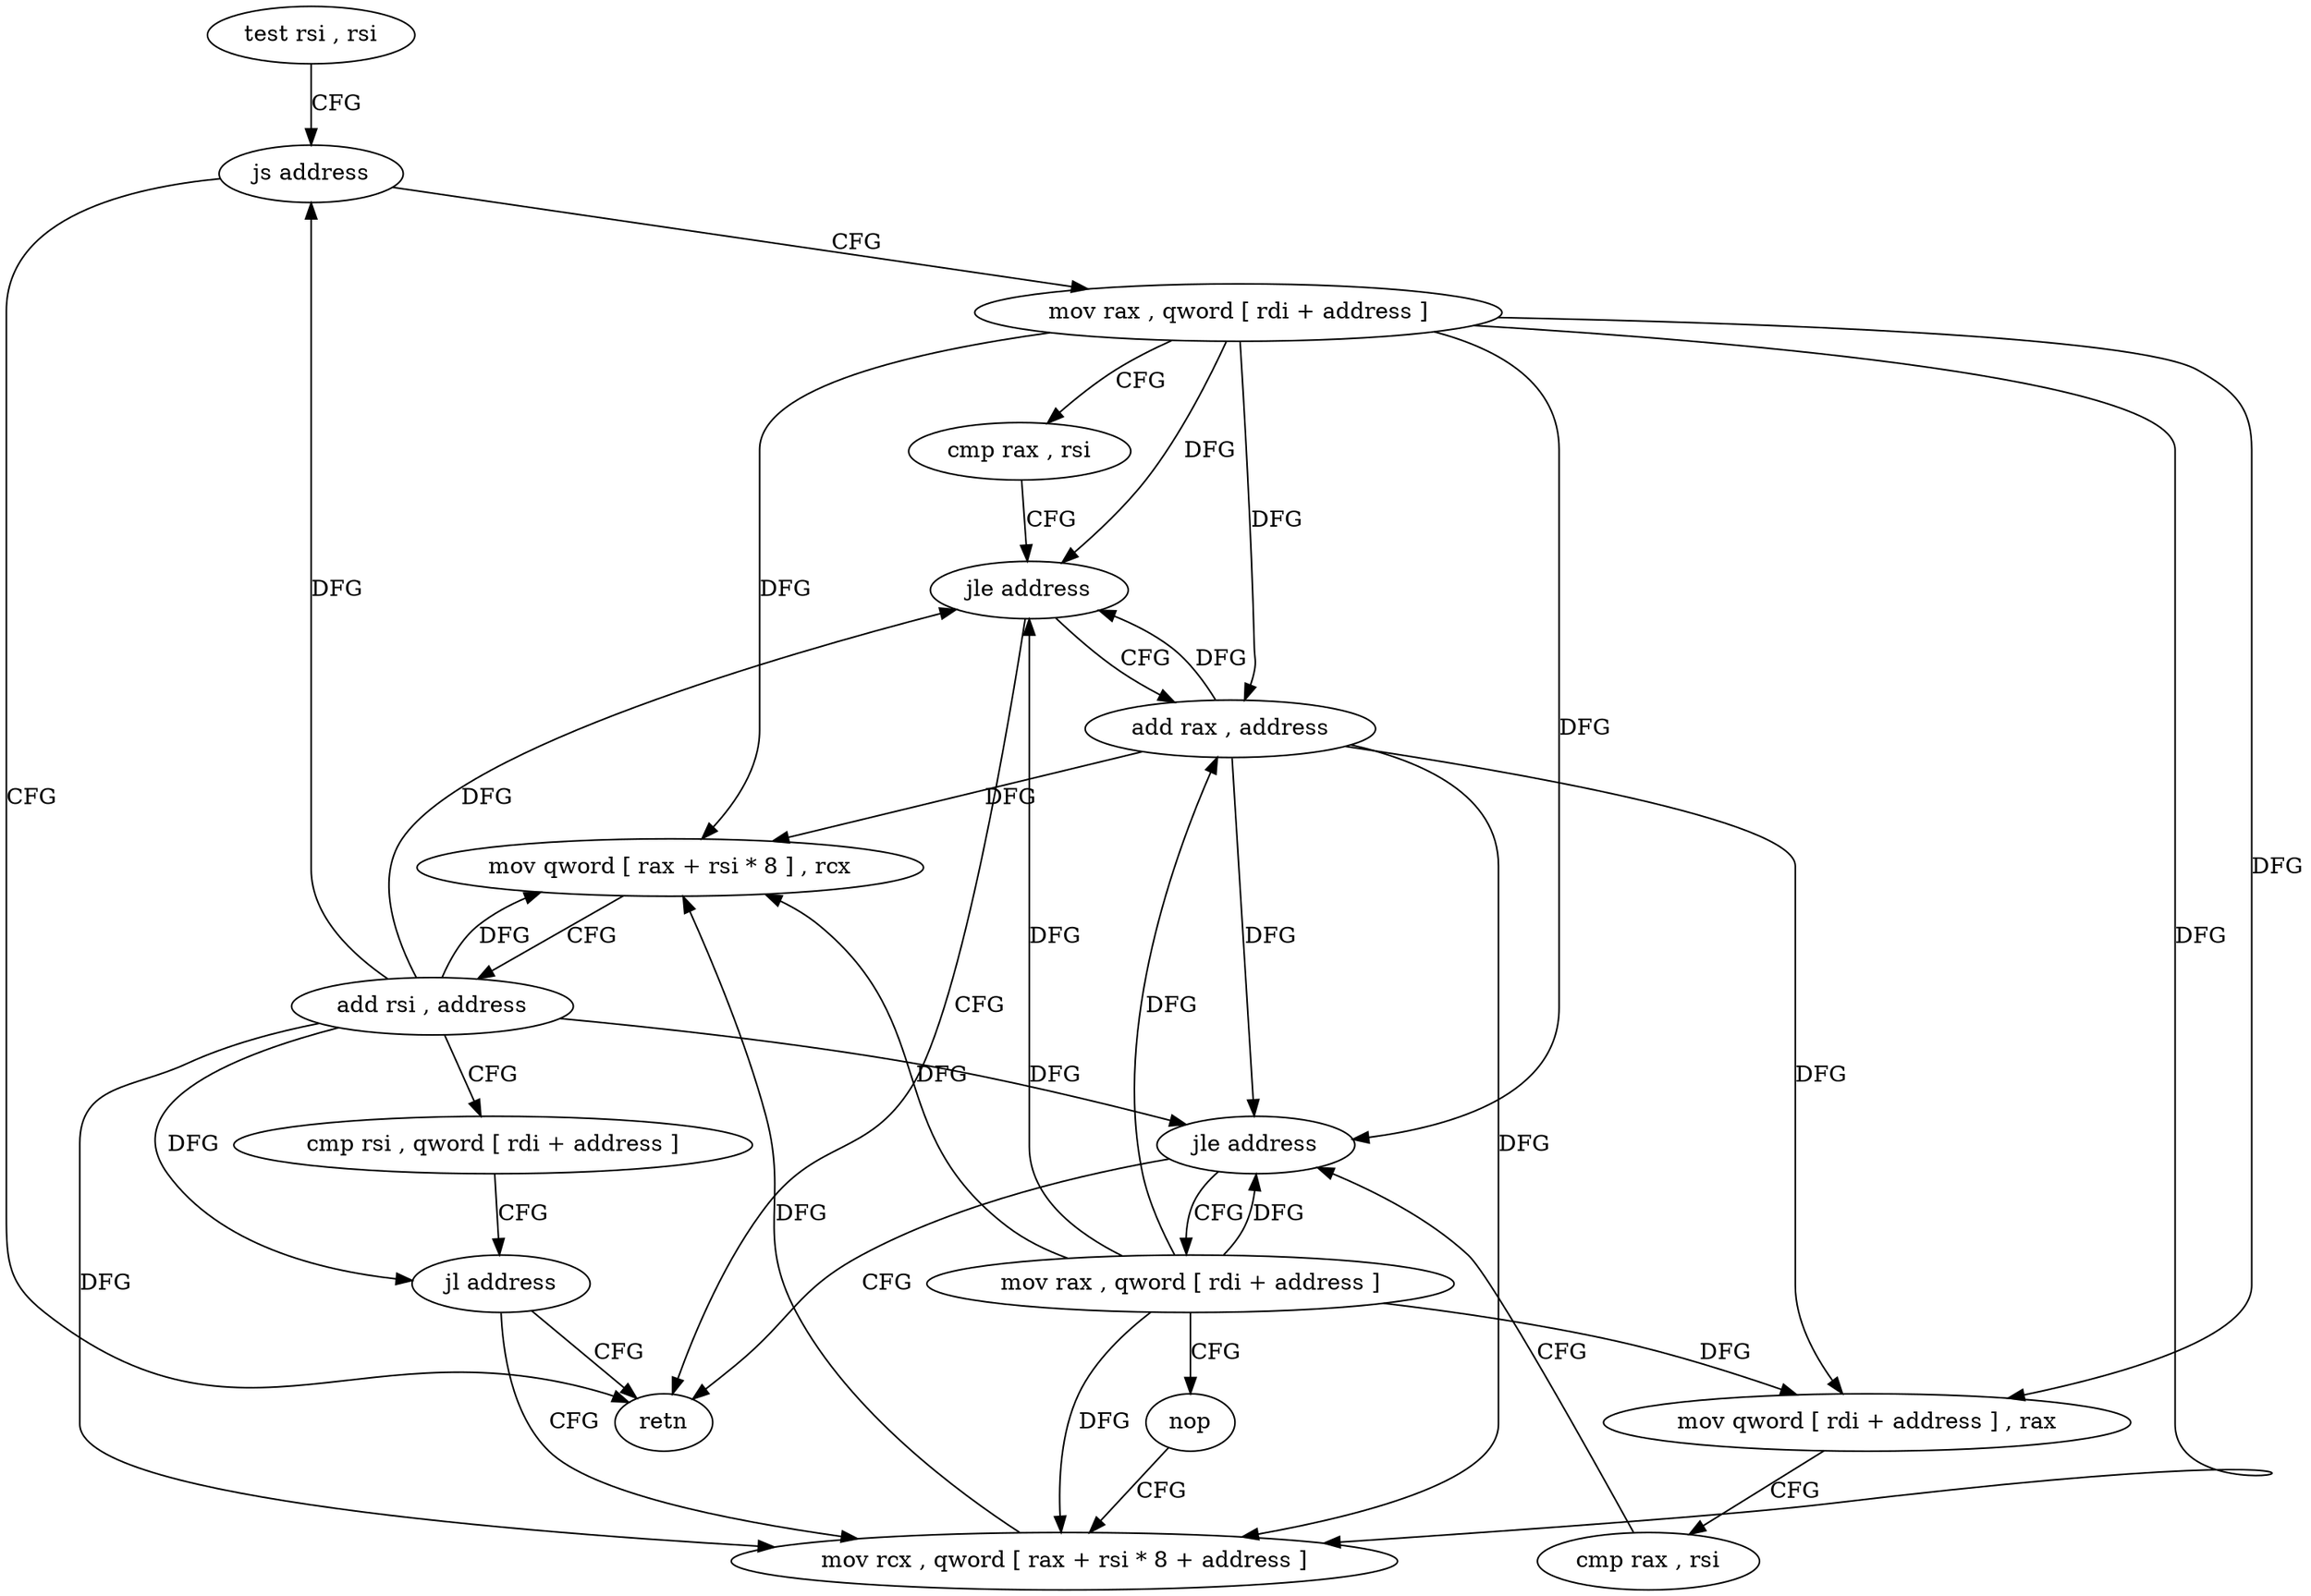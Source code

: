 digraph "func" {
"4242544" [label = "test rsi , rsi" ]
"4242547" [label = "js address" ]
"4242595" [label = "retn" ]
"4242549" [label = "mov rax , qword [ rdi + address ]" ]
"4242553" [label = "cmp rax , rsi" ]
"4242556" [label = "jle address" ]
"4242558" [label = "add rax , address" ]
"4242562" [label = "mov qword [ rdi + address ] , rax" ]
"4242566" [label = "cmp rax , rsi" ]
"4242569" [label = "jle address" ]
"4242571" [label = "mov rax , qword [ rdi + address ]" ]
"4242575" [label = "nop" ]
"4242576" [label = "mov rcx , qword [ rax + rsi * 8 + address ]" ]
"4242581" [label = "mov qword [ rax + rsi * 8 ] , rcx" ]
"4242585" [label = "add rsi , address" ]
"4242589" [label = "cmp rsi , qword [ rdi + address ]" ]
"4242593" [label = "jl address" ]
"4242544" -> "4242547" [ label = "CFG" ]
"4242547" -> "4242595" [ label = "CFG" ]
"4242547" -> "4242549" [ label = "CFG" ]
"4242549" -> "4242553" [ label = "CFG" ]
"4242549" -> "4242556" [ label = "DFG" ]
"4242549" -> "4242558" [ label = "DFG" ]
"4242549" -> "4242562" [ label = "DFG" ]
"4242549" -> "4242569" [ label = "DFG" ]
"4242549" -> "4242576" [ label = "DFG" ]
"4242549" -> "4242581" [ label = "DFG" ]
"4242553" -> "4242556" [ label = "CFG" ]
"4242556" -> "4242595" [ label = "CFG" ]
"4242556" -> "4242558" [ label = "CFG" ]
"4242558" -> "4242562" [ label = "DFG" ]
"4242558" -> "4242556" [ label = "DFG" ]
"4242558" -> "4242569" [ label = "DFG" ]
"4242558" -> "4242576" [ label = "DFG" ]
"4242558" -> "4242581" [ label = "DFG" ]
"4242562" -> "4242566" [ label = "CFG" ]
"4242566" -> "4242569" [ label = "CFG" ]
"4242569" -> "4242595" [ label = "CFG" ]
"4242569" -> "4242571" [ label = "CFG" ]
"4242571" -> "4242575" [ label = "CFG" ]
"4242571" -> "4242558" [ label = "DFG" ]
"4242571" -> "4242562" [ label = "DFG" ]
"4242571" -> "4242556" [ label = "DFG" ]
"4242571" -> "4242569" [ label = "DFG" ]
"4242571" -> "4242576" [ label = "DFG" ]
"4242571" -> "4242581" [ label = "DFG" ]
"4242575" -> "4242576" [ label = "CFG" ]
"4242576" -> "4242581" [ label = "DFG" ]
"4242581" -> "4242585" [ label = "CFG" ]
"4242585" -> "4242589" [ label = "CFG" ]
"4242585" -> "4242547" [ label = "DFG" ]
"4242585" -> "4242556" [ label = "DFG" ]
"4242585" -> "4242569" [ label = "DFG" ]
"4242585" -> "4242576" [ label = "DFG" ]
"4242585" -> "4242581" [ label = "DFG" ]
"4242585" -> "4242593" [ label = "DFG" ]
"4242589" -> "4242593" [ label = "CFG" ]
"4242593" -> "4242576" [ label = "CFG" ]
"4242593" -> "4242595" [ label = "CFG" ]
}

